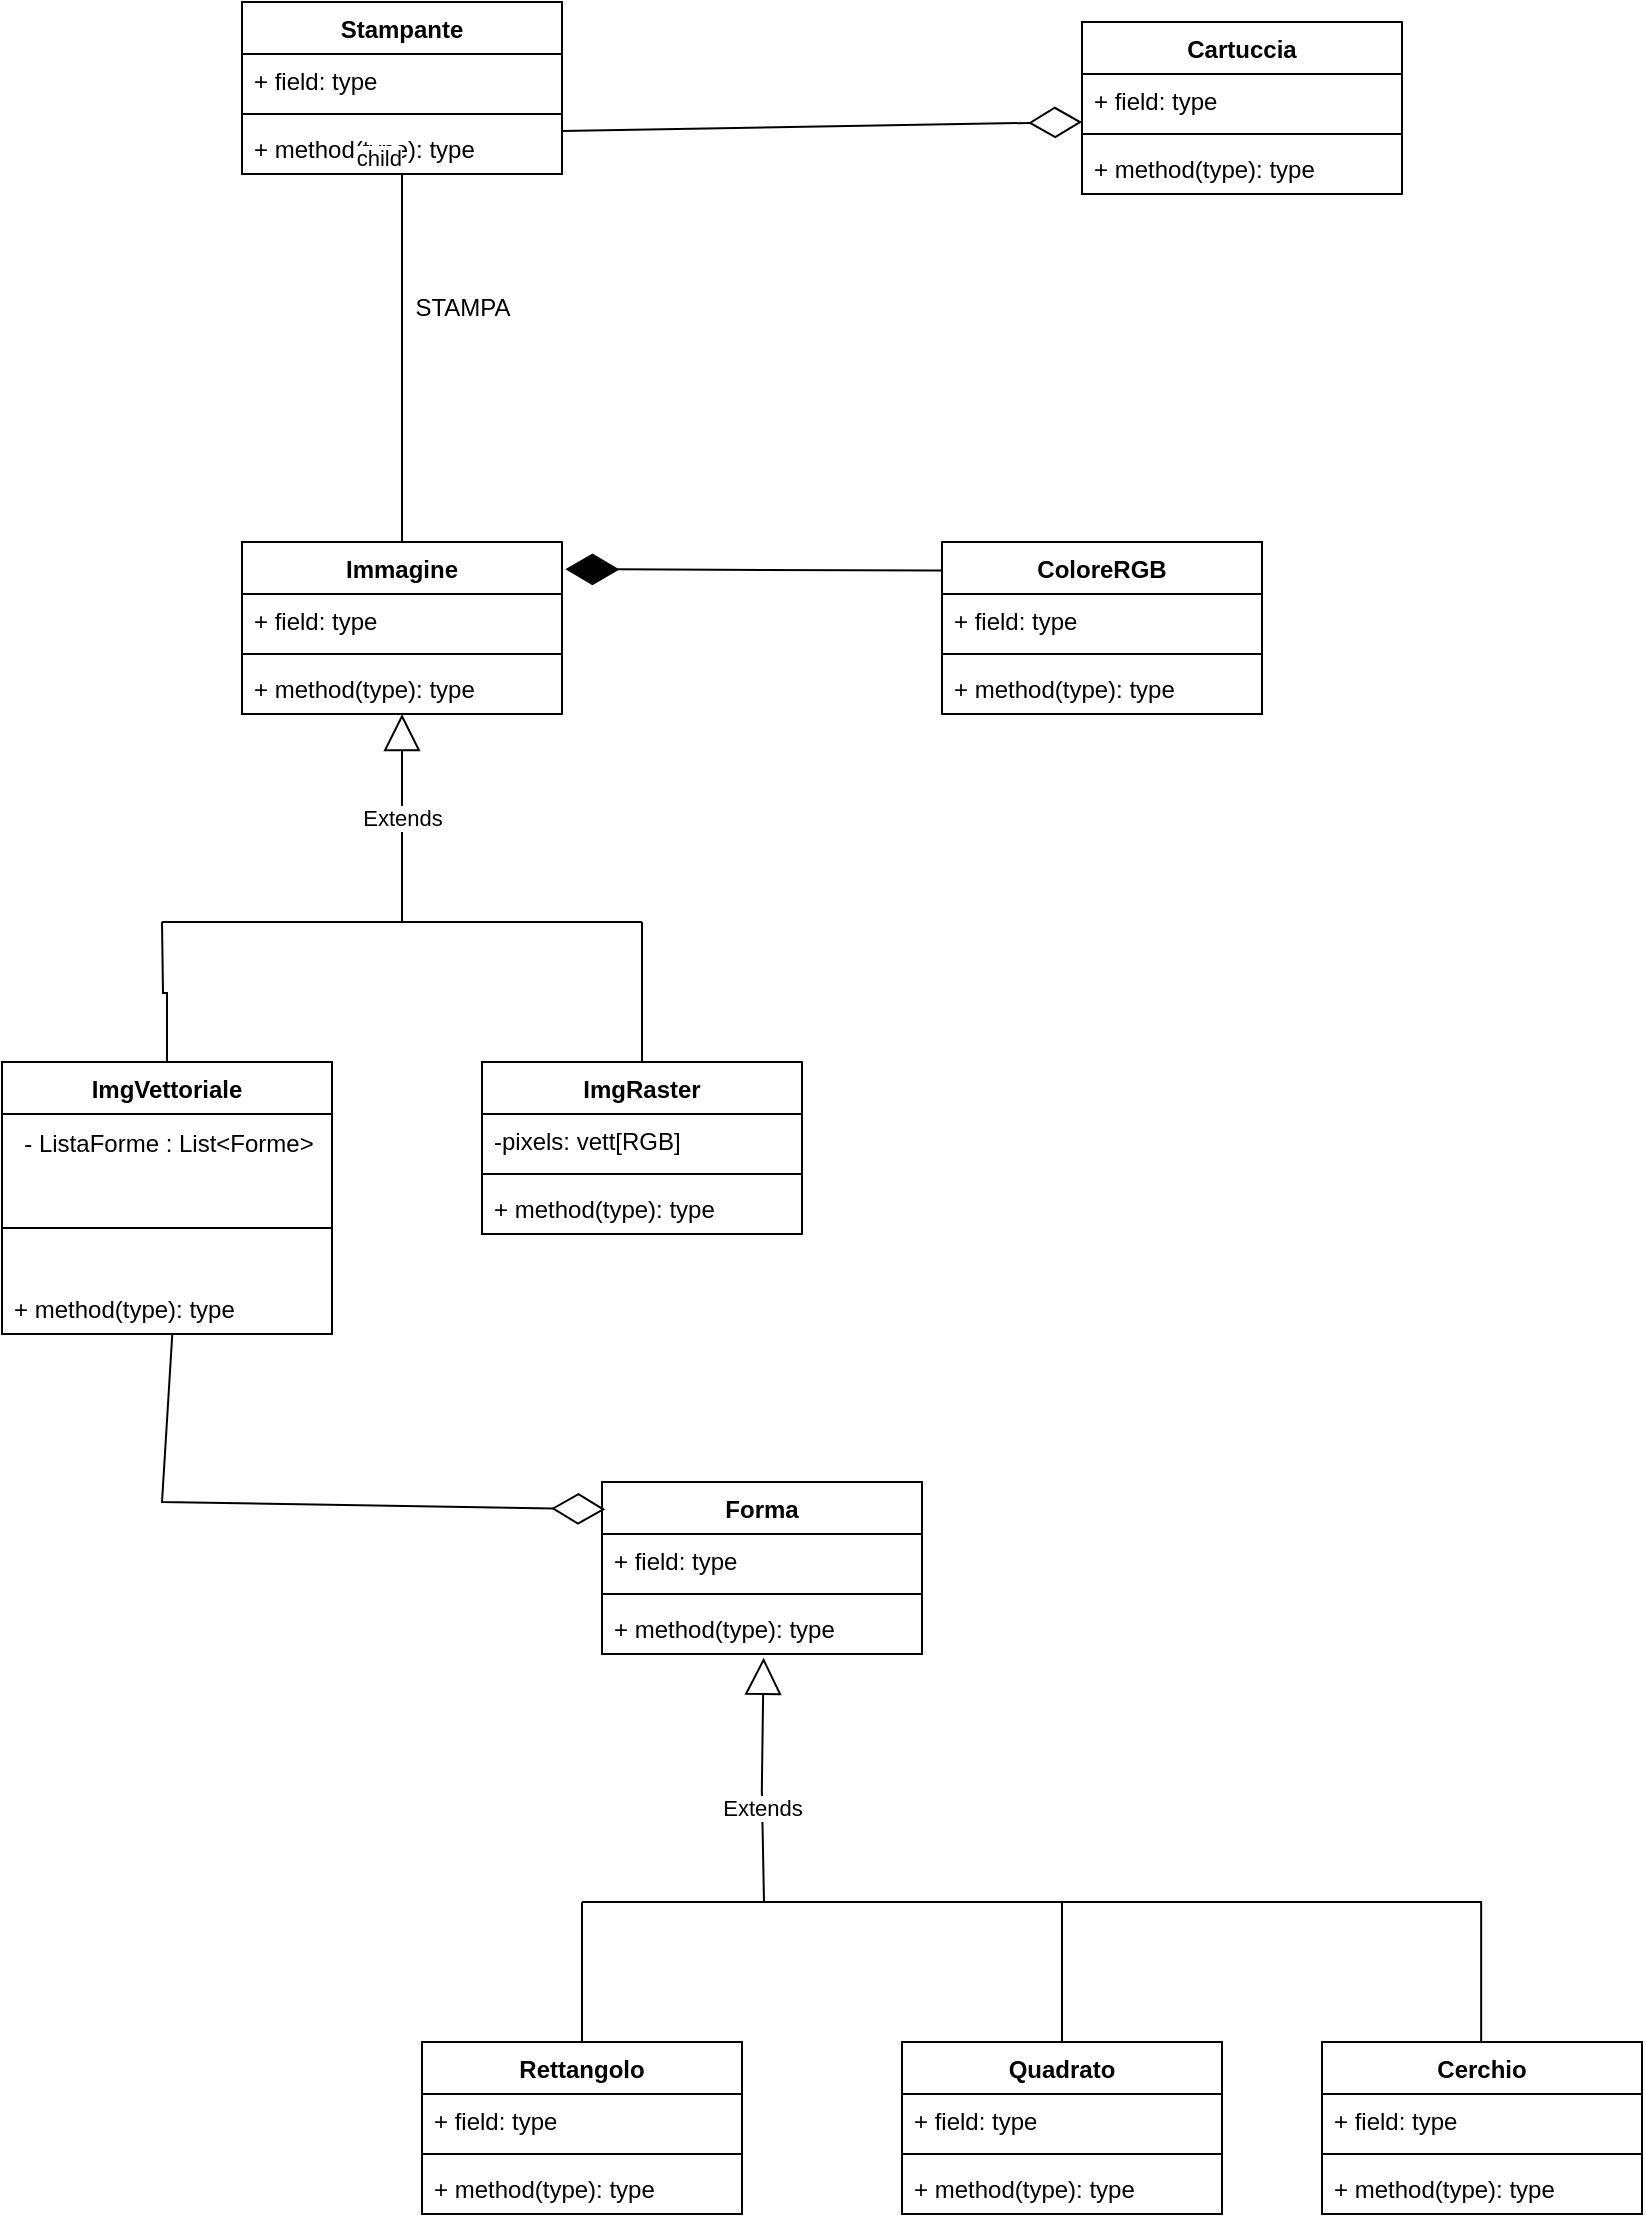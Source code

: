 <mxfile version="24.8.6">
  <diagram name="Page-1" id="iEpp4pIJr2IPqXk2whAf">
    <mxGraphModel dx="1362" dy="1895" grid="1" gridSize="10" guides="1" tooltips="1" connect="1" arrows="1" fold="1" page="1" pageScale="1" pageWidth="850" pageHeight="1100" math="0" shadow="0">
      <root>
        <mxCell id="0" />
        <mxCell id="1" parent="0" />
        <mxCell id="aYwpCSBuMugaWWlxwKVp-27" value="Immagine" style="swimlane;fontStyle=1;align=center;verticalAlign=top;childLayout=stackLayout;horizontal=1;startSize=26;horizontalStack=0;resizeParent=1;resizeParentMax=0;resizeLast=0;collapsible=1;marginBottom=0;whiteSpace=wrap;html=1;" parent="1" vertex="1">
          <mxGeometry x="160" y="90" width="160" height="86" as="geometry" />
        </mxCell>
        <mxCell id="aYwpCSBuMugaWWlxwKVp-28" value="+ field: type" style="text;strokeColor=none;fillColor=none;align=left;verticalAlign=top;spacingLeft=4;spacingRight=4;overflow=hidden;rotatable=0;points=[[0,0.5],[1,0.5]];portConstraint=eastwest;whiteSpace=wrap;html=1;" parent="aYwpCSBuMugaWWlxwKVp-27" vertex="1">
          <mxGeometry y="26" width="160" height="26" as="geometry" />
        </mxCell>
        <mxCell id="aYwpCSBuMugaWWlxwKVp-29" value="" style="line;strokeWidth=1;fillColor=none;align=left;verticalAlign=middle;spacingTop=-1;spacingLeft=3;spacingRight=3;rotatable=0;labelPosition=right;points=[];portConstraint=eastwest;strokeColor=inherit;" parent="aYwpCSBuMugaWWlxwKVp-27" vertex="1">
          <mxGeometry y="52" width="160" height="8" as="geometry" />
        </mxCell>
        <mxCell id="aYwpCSBuMugaWWlxwKVp-30" value="+ method(type): type" style="text;strokeColor=none;fillColor=none;align=left;verticalAlign=top;spacingLeft=4;spacingRight=4;overflow=hidden;rotatable=0;points=[[0,0.5],[1,0.5]];portConstraint=eastwest;whiteSpace=wrap;html=1;" parent="aYwpCSBuMugaWWlxwKVp-27" vertex="1">
          <mxGeometry y="60" width="160" height="26" as="geometry" />
        </mxCell>
        <mxCell id="aYwpCSBuMugaWWlxwKVp-35" value="Extends" style="endArrow=block;endSize=16;endFill=0;html=1;rounded=0;entryX=0.5;entryY=1;entryDx=0;entryDy=0;" parent="1" target="aYwpCSBuMugaWWlxwKVp-27" edge="1">
          <mxGeometry width="160" relative="1" as="geometry">
            <mxPoint x="240" y="280" as="sourcePoint" />
            <mxPoint x="500" y="260" as="targetPoint" />
          </mxGeometry>
        </mxCell>
        <mxCell id="aYwpCSBuMugaWWlxwKVp-36" value="ImgVettoriale" style="swimlane;fontStyle=1;align=center;verticalAlign=top;childLayout=stackLayout;horizontal=1;startSize=26;horizontalStack=0;resizeParent=1;resizeParentMax=0;resizeLast=0;collapsible=1;marginBottom=0;whiteSpace=wrap;html=1;" parent="1" vertex="1">
          <mxGeometry x="40" y="350" width="165" height="136" as="geometry">
            <mxRectangle x="40" y="350" width="110" height="30" as="alternateBounds" />
          </mxGeometry>
        </mxCell>
        <mxCell id="aYwpCSBuMugaWWlxwKVp-96" value="- ListaForme : List&amp;lt;Forme&amp;gt;" style="text;html=1;align=center;verticalAlign=middle;resizable=0;points=[];autosize=1;strokeColor=none;fillColor=none;" parent="aYwpCSBuMugaWWlxwKVp-36" vertex="1">
          <mxGeometry y="26" width="165" height="30" as="geometry" />
        </mxCell>
        <mxCell id="aYwpCSBuMugaWWlxwKVp-38" value="" style="line;strokeWidth=1;fillColor=none;align=left;verticalAlign=middle;spacingTop=-1;spacingLeft=3;spacingRight=3;rotatable=0;labelPosition=right;points=[];portConstraint=eastwest;strokeColor=inherit;" parent="aYwpCSBuMugaWWlxwKVp-36" vertex="1">
          <mxGeometry y="56" width="165" height="54" as="geometry" />
        </mxCell>
        <mxCell id="aYwpCSBuMugaWWlxwKVp-39" value="+ method(type): type" style="text;strokeColor=none;fillColor=none;align=left;verticalAlign=top;spacingLeft=4;spacingRight=4;overflow=hidden;rotatable=0;points=[[0,0.5],[1,0.5]];portConstraint=eastwest;whiteSpace=wrap;html=1;" parent="aYwpCSBuMugaWWlxwKVp-36" vertex="1">
          <mxGeometry y="110" width="165" height="26" as="geometry" />
        </mxCell>
        <mxCell id="aYwpCSBuMugaWWlxwKVp-40" value="ImgRaster" style="swimlane;fontStyle=1;align=center;verticalAlign=top;childLayout=stackLayout;horizontal=1;startSize=26;horizontalStack=0;resizeParent=1;resizeParentMax=0;resizeLast=0;collapsible=1;marginBottom=0;whiteSpace=wrap;html=1;strokeColor=#000000;" parent="1" vertex="1">
          <mxGeometry x="280" y="350" width="160" height="86" as="geometry" />
        </mxCell>
        <mxCell id="aYwpCSBuMugaWWlxwKVp-41" value="-pixels: vett[RGB]" style="text;strokeColor=none;fillColor=none;align=left;verticalAlign=top;spacingLeft=4;spacingRight=4;overflow=hidden;rotatable=0;points=[[0,0.5],[1,0.5]];portConstraint=eastwest;whiteSpace=wrap;html=1;" parent="aYwpCSBuMugaWWlxwKVp-40" vertex="1">
          <mxGeometry y="26" width="160" height="26" as="geometry" />
        </mxCell>
        <mxCell id="aYwpCSBuMugaWWlxwKVp-42" value="" style="line;strokeWidth=1;fillColor=none;align=left;verticalAlign=middle;spacingTop=-1;spacingLeft=3;spacingRight=3;rotatable=0;labelPosition=right;points=[];portConstraint=eastwest;strokeColor=inherit;" parent="aYwpCSBuMugaWWlxwKVp-40" vertex="1">
          <mxGeometry y="52" width="160" height="8" as="geometry" />
        </mxCell>
        <mxCell id="aYwpCSBuMugaWWlxwKVp-43" value="+ method(type): type" style="text;strokeColor=none;fillColor=none;align=left;verticalAlign=top;spacingLeft=4;spacingRight=4;overflow=hidden;rotatable=0;points=[[0,0.5],[1,0.5]];portConstraint=eastwest;whiteSpace=wrap;html=1;" parent="aYwpCSBuMugaWWlxwKVp-40" vertex="1">
          <mxGeometry y="60" width="160" height="26" as="geometry" />
        </mxCell>
        <mxCell id="aYwpCSBuMugaWWlxwKVp-47" value="" style="endArrow=none;html=1;edgeStyle=orthogonalEdgeStyle;rounded=0;" parent="1" edge="1">
          <mxGeometry relative="1" as="geometry">
            <mxPoint x="240" y="280" as="sourcePoint" />
            <mxPoint x="360" y="280" as="targetPoint" />
          </mxGeometry>
        </mxCell>
        <mxCell id="aYwpCSBuMugaWWlxwKVp-50" value="" style="endArrow=none;html=1;edgeStyle=orthogonalEdgeStyle;rounded=0;" parent="1" edge="1">
          <mxGeometry relative="1" as="geometry">
            <mxPoint x="120" y="280" as="sourcePoint" />
            <mxPoint x="240" y="280" as="targetPoint" />
          </mxGeometry>
        </mxCell>
        <mxCell id="aYwpCSBuMugaWWlxwKVp-51" value="" style="endArrow=none;html=1;edgeStyle=orthogonalEdgeStyle;rounded=0;exitX=0.5;exitY=0;exitDx=0;exitDy=0;" parent="1" source="aYwpCSBuMugaWWlxwKVp-40" edge="1">
          <mxGeometry relative="1" as="geometry">
            <mxPoint x="260" y="300" as="sourcePoint" />
            <mxPoint x="360" y="280" as="targetPoint" />
          </mxGeometry>
        </mxCell>
        <mxCell id="aYwpCSBuMugaWWlxwKVp-53" value="" style="endArrow=none;html=1;edgeStyle=orthogonalEdgeStyle;rounded=0;exitX=0.5;exitY=0;exitDx=0;exitDy=0;" parent="1" source="aYwpCSBuMugaWWlxwKVp-36" edge="1">
          <mxGeometry relative="1" as="geometry">
            <mxPoint x="240" y="360" as="sourcePoint" />
            <mxPoint x="120" y="280" as="targetPoint" />
          </mxGeometry>
        </mxCell>
        <mxCell id="aYwpCSBuMugaWWlxwKVp-67" value="&lt;div&gt;Forma&lt;/div&gt;&lt;div&gt;&lt;br&gt;&lt;/div&gt;" style="swimlane;fontStyle=1;align=center;verticalAlign=top;childLayout=stackLayout;horizontal=1;startSize=26;horizontalStack=0;resizeParent=1;resizeParentMax=0;resizeLast=0;collapsible=1;marginBottom=0;whiteSpace=wrap;html=1;" parent="1" vertex="1">
          <mxGeometry x="340" y="560" width="160" height="86" as="geometry" />
        </mxCell>
        <mxCell id="aYwpCSBuMugaWWlxwKVp-68" value="+ field: type" style="text;strokeColor=none;fillColor=none;align=left;verticalAlign=top;spacingLeft=4;spacingRight=4;overflow=hidden;rotatable=0;points=[[0,0.5],[1,0.5]];portConstraint=eastwest;whiteSpace=wrap;html=1;" parent="aYwpCSBuMugaWWlxwKVp-67" vertex="1">
          <mxGeometry y="26" width="160" height="26" as="geometry" />
        </mxCell>
        <mxCell id="aYwpCSBuMugaWWlxwKVp-69" value="" style="line;strokeWidth=1;fillColor=none;align=left;verticalAlign=middle;spacingTop=-1;spacingLeft=3;spacingRight=3;rotatable=0;labelPosition=right;points=[];portConstraint=eastwest;strokeColor=inherit;" parent="aYwpCSBuMugaWWlxwKVp-67" vertex="1">
          <mxGeometry y="52" width="160" height="8" as="geometry" />
        </mxCell>
        <mxCell id="aYwpCSBuMugaWWlxwKVp-70" value="+ method(type): type" style="text;strokeColor=none;fillColor=none;align=left;verticalAlign=top;spacingLeft=4;spacingRight=4;overflow=hidden;rotatable=0;points=[[0,0.5],[1,0.5]];portConstraint=eastwest;whiteSpace=wrap;html=1;" parent="aYwpCSBuMugaWWlxwKVp-67" vertex="1">
          <mxGeometry y="60" width="160" height="26" as="geometry" />
        </mxCell>
        <mxCell id="aYwpCSBuMugaWWlxwKVp-71" value="Extends" style="endArrow=block;endSize=16;endFill=0;html=1;rounded=0;entryX=0.505;entryY=1.071;entryDx=0;entryDy=0;entryPerimeter=0;" parent="1" target="aYwpCSBuMugaWWlxwKVp-70" edge="1">
          <mxGeometry x="-0.231" width="160" relative="1" as="geometry">
            <mxPoint x="421" y="770" as="sourcePoint" />
            <mxPoint x="420" y="690" as="targetPoint" />
            <Array as="points">
              <mxPoint x="419.92" y="714" />
            </Array>
            <mxPoint as="offset" />
          </mxGeometry>
        </mxCell>
        <mxCell id="aYwpCSBuMugaWWlxwKVp-72" value="Rettangolo" style="swimlane;fontStyle=1;align=center;verticalAlign=top;childLayout=stackLayout;horizontal=1;startSize=26;horizontalStack=0;resizeParent=1;resizeParentMax=0;resizeLast=0;collapsible=1;marginBottom=0;whiteSpace=wrap;html=1;" parent="1" vertex="1">
          <mxGeometry x="250" y="840" width="160" height="86" as="geometry" />
        </mxCell>
        <mxCell id="aYwpCSBuMugaWWlxwKVp-73" value="+ field: type" style="text;strokeColor=none;fillColor=none;align=left;verticalAlign=top;spacingLeft=4;spacingRight=4;overflow=hidden;rotatable=0;points=[[0,0.5],[1,0.5]];portConstraint=eastwest;whiteSpace=wrap;html=1;" parent="aYwpCSBuMugaWWlxwKVp-72" vertex="1">
          <mxGeometry y="26" width="160" height="26" as="geometry" />
        </mxCell>
        <mxCell id="aYwpCSBuMugaWWlxwKVp-74" value="" style="line;strokeWidth=1;fillColor=none;align=left;verticalAlign=middle;spacingTop=-1;spacingLeft=3;spacingRight=3;rotatable=0;labelPosition=right;points=[];portConstraint=eastwest;strokeColor=inherit;" parent="aYwpCSBuMugaWWlxwKVp-72" vertex="1">
          <mxGeometry y="52" width="160" height="8" as="geometry" />
        </mxCell>
        <mxCell id="aYwpCSBuMugaWWlxwKVp-75" value="+ method(type): type" style="text;strokeColor=none;fillColor=none;align=left;verticalAlign=top;spacingLeft=4;spacingRight=4;overflow=hidden;rotatable=0;points=[[0,0.5],[1,0.5]];portConstraint=eastwest;whiteSpace=wrap;html=1;" parent="aYwpCSBuMugaWWlxwKVp-72" vertex="1">
          <mxGeometry y="60" width="160" height="26" as="geometry" />
        </mxCell>
        <mxCell id="aYwpCSBuMugaWWlxwKVp-76" value="&lt;div&gt;Quadrato&lt;/div&gt;&lt;div&gt;&lt;br&gt;&lt;/div&gt;" style="swimlane;fontStyle=1;align=center;verticalAlign=top;childLayout=stackLayout;horizontal=1;startSize=26;horizontalStack=0;resizeParent=1;resizeParentMax=0;resizeLast=0;collapsible=1;marginBottom=0;whiteSpace=wrap;html=1;strokeColor=#000000;" parent="1" vertex="1">
          <mxGeometry x="490" y="840" width="160" height="86" as="geometry" />
        </mxCell>
        <mxCell id="aYwpCSBuMugaWWlxwKVp-77" value="+ field: type" style="text;strokeColor=none;fillColor=none;align=left;verticalAlign=top;spacingLeft=4;spacingRight=4;overflow=hidden;rotatable=0;points=[[0,0.5],[1,0.5]];portConstraint=eastwest;whiteSpace=wrap;html=1;" parent="aYwpCSBuMugaWWlxwKVp-76" vertex="1">
          <mxGeometry y="26" width="160" height="26" as="geometry" />
        </mxCell>
        <mxCell id="aYwpCSBuMugaWWlxwKVp-78" value="" style="line;strokeWidth=1;fillColor=none;align=left;verticalAlign=middle;spacingTop=-1;spacingLeft=3;spacingRight=3;rotatable=0;labelPosition=right;points=[];portConstraint=eastwest;strokeColor=inherit;" parent="aYwpCSBuMugaWWlxwKVp-76" vertex="1">
          <mxGeometry y="52" width="160" height="8" as="geometry" />
        </mxCell>
        <mxCell id="aYwpCSBuMugaWWlxwKVp-79" value="+ method(type): type" style="text;strokeColor=none;fillColor=none;align=left;verticalAlign=top;spacingLeft=4;spacingRight=4;overflow=hidden;rotatable=0;points=[[0,0.5],[1,0.5]];portConstraint=eastwest;whiteSpace=wrap;html=1;" parent="aYwpCSBuMugaWWlxwKVp-76" vertex="1">
          <mxGeometry y="60" width="160" height="26" as="geometry" />
        </mxCell>
        <mxCell id="aYwpCSBuMugaWWlxwKVp-80" value="" style="endArrow=none;html=1;edgeStyle=orthogonalEdgeStyle;rounded=0;" parent="1" edge="1">
          <mxGeometry relative="1" as="geometry">
            <mxPoint x="450" y="770" as="sourcePoint" />
            <mxPoint x="570" y="770" as="targetPoint" />
          </mxGeometry>
        </mxCell>
        <mxCell id="aYwpCSBuMugaWWlxwKVp-81" value="" style="endArrow=none;html=1;edgeStyle=orthogonalEdgeStyle;rounded=0;" parent="1" edge="1">
          <mxGeometry relative="1" as="geometry">
            <mxPoint x="330" y="770" as="sourcePoint" />
            <mxPoint x="450" y="770" as="targetPoint" />
          </mxGeometry>
        </mxCell>
        <mxCell id="aYwpCSBuMugaWWlxwKVp-82" value="" style="endArrow=none;html=1;edgeStyle=orthogonalEdgeStyle;rounded=0;exitX=0.5;exitY=0;exitDx=0;exitDy=0;" parent="1" source="aYwpCSBuMugaWWlxwKVp-76" edge="1">
          <mxGeometry relative="1" as="geometry">
            <mxPoint x="470" y="790" as="sourcePoint" />
            <mxPoint x="570" y="770" as="targetPoint" />
          </mxGeometry>
        </mxCell>
        <mxCell id="aYwpCSBuMugaWWlxwKVp-83" value="" style="endArrow=none;html=1;edgeStyle=orthogonalEdgeStyle;rounded=0;exitX=0.5;exitY=0;exitDx=0;exitDy=0;" parent="1" source="aYwpCSBuMugaWWlxwKVp-72" edge="1">
          <mxGeometry relative="1" as="geometry">
            <mxPoint x="450" y="850" as="sourcePoint" />
            <mxPoint x="330" y="770" as="targetPoint" />
          </mxGeometry>
        </mxCell>
        <mxCell id="aYwpCSBuMugaWWlxwKVp-84" value="&lt;div&gt;Cerchio&lt;/div&gt;&lt;div&gt;&lt;br&gt;&lt;/div&gt;" style="swimlane;fontStyle=1;align=center;verticalAlign=top;childLayout=stackLayout;horizontal=1;startSize=26;horizontalStack=0;resizeParent=1;resizeParentMax=0;resizeLast=0;collapsible=1;marginBottom=0;whiteSpace=wrap;html=1;strokeColor=#000000;" parent="1" vertex="1">
          <mxGeometry x="700" y="840" width="160" height="86" as="geometry" />
        </mxCell>
        <mxCell id="aYwpCSBuMugaWWlxwKVp-85" value="+ field: type" style="text;strokeColor=none;fillColor=none;align=left;verticalAlign=top;spacingLeft=4;spacingRight=4;overflow=hidden;rotatable=0;points=[[0,0.5],[1,0.5]];portConstraint=eastwest;whiteSpace=wrap;html=1;" parent="aYwpCSBuMugaWWlxwKVp-84" vertex="1">
          <mxGeometry y="26" width="160" height="26" as="geometry" />
        </mxCell>
        <mxCell id="aYwpCSBuMugaWWlxwKVp-86" value="" style="line;strokeWidth=1;fillColor=none;align=left;verticalAlign=middle;spacingTop=-1;spacingLeft=3;spacingRight=3;rotatable=0;labelPosition=right;points=[];portConstraint=eastwest;strokeColor=inherit;" parent="aYwpCSBuMugaWWlxwKVp-84" vertex="1">
          <mxGeometry y="52" width="160" height="8" as="geometry" />
        </mxCell>
        <mxCell id="aYwpCSBuMugaWWlxwKVp-87" value="+ method(type): type" style="text;strokeColor=none;fillColor=none;align=left;verticalAlign=top;spacingLeft=4;spacingRight=4;overflow=hidden;rotatable=0;points=[[0,0.5],[1,0.5]];portConstraint=eastwest;whiteSpace=wrap;html=1;" parent="aYwpCSBuMugaWWlxwKVp-84" vertex="1">
          <mxGeometry y="60" width="160" height="26" as="geometry" />
        </mxCell>
        <mxCell id="aYwpCSBuMugaWWlxwKVp-88" value="" style="endArrow=none;html=1;edgeStyle=orthogonalEdgeStyle;rounded=0;exitX=0.5;exitY=0;exitDx=0;exitDy=0;" parent="1" edge="1">
          <mxGeometry relative="1" as="geometry">
            <mxPoint x="779.58" y="840" as="sourcePoint" />
            <mxPoint x="779.58" y="770" as="targetPoint" />
          </mxGeometry>
        </mxCell>
        <mxCell id="aYwpCSBuMugaWWlxwKVp-89" value="" style="endArrow=none;html=1;edgeStyle=orthogonalEdgeStyle;rounded=0;" parent="1" edge="1">
          <mxGeometry relative="1" as="geometry">
            <mxPoint x="570" y="770" as="sourcePoint" />
            <mxPoint x="780" y="770" as="targetPoint" />
          </mxGeometry>
        </mxCell>
        <mxCell id="aYwpCSBuMugaWWlxwKVp-90" value="" style="endArrow=diamondThin;endFill=0;endSize=24;html=1;rounded=0;exitX=0.516;exitY=1.006;exitDx=0;exitDy=0;exitPerimeter=0;entryX=0.01;entryY=0.159;entryDx=0;entryDy=0;entryPerimeter=0;" parent="1" source="aYwpCSBuMugaWWlxwKVp-39" target="aYwpCSBuMugaWWlxwKVp-67" edge="1">
          <mxGeometry width="160" relative="1" as="geometry">
            <mxPoint x="120.0" y="436.0" as="sourcePoint" />
            <mxPoint x="259.2" y="644.28" as="targetPoint" />
            <Array as="points">
              <mxPoint x="120" y="570" />
            </Array>
          </mxGeometry>
        </mxCell>
        <mxCell id="aYwpCSBuMugaWWlxwKVp-91" value="&lt;div&gt;ColoreRGB&lt;/div&gt;&lt;div&gt;&lt;br&gt;&lt;/div&gt;" style="swimlane;fontStyle=1;align=center;verticalAlign=top;childLayout=stackLayout;horizontal=1;startSize=26;horizontalStack=0;resizeParent=1;resizeParentMax=0;resizeLast=0;collapsible=1;marginBottom=0;whiteSpace=wrap;html=1;" parent="1" vertex="1">
          <mxGeometry x="510" y="90" width="160" height="86" as="geometry" />
        </mxCell>
        <mxCell id="aYwpCSBuMugaWWlxwKVp-92" value="+ field: type" style="text;strokeColor=none;fillColor=none;align=left;verticalAlign=top;spacingLeft=4;spacingRight=4;overflow=hidden;rotatable=0;points=[[0,0.5],[1,0.5]];portConstraint=eastwest;whiteSpace=wrap;html=1;" parent="aYwpCSBuMugaWWlxwKVp-91" vertex="1">
          <mxGeometry y="26" width="160" height="26" as="geometry" />
        </mxCell>
        <mxCell id="aYwpCSBuMugaWWlxwKVp-93" value="" style="line;strokeWidth=1;fillColor=none;align=left;verticalAlign=middle;spacingTop=-1;spacingLeft=3;spacingRight=3;rotatable=0;labelPosition=right;points=[];portConstraint=eastwest;strokeColor=inherit;" parent="aYwpCSBuMugaWWlxwKVp-91" vertex="1">
          <mxGeometry y="52" width="160" height="8" as="geometry" />
        </mxCell>
        <mxCell id="aYwpCSBuMugaWWlxwKVp-94" value="+ method(type): type" style="text;strokeColor=none;fillColor=none;align=left;verticalAlign=top;spacingLeft=4;spacingRight=4;overflow=hidden;rotatable=0;points=[[0,0.5],[1,0.5]];portConstraint=eastwest;whiteSpace=wrap;html=1;" parent="aYwpCSBuMugaWWlxwKVp-91" vertex="1">
          <mxGeometry y="60" width="160" height="26" as="geometry" />
        </mxCell>
        <mxCell id="aYwpCSBuMugaWWlxwKVp-98" value="" style="endArrow=diamondThin;endFill=1;endSize=24;html=1;rounded=0;entryX=1.011;entryY=0.158;entryDx=0;entryDy=0;entryPerimeter=0;exitX=0;exitY=0.166;exitDx=0;exitDy=0;exitPerimeter=0;" parent="1" source="aYwpCSBuMugaWWlxwKVp-91" target="aYwpCSBuMugaWWlxwKVp-27" edge="1">
          <mxGeometry width="160" relative="1" as="geometry">
            <mxPoint x="420" y="70" as="sourcePoint" />
            <mxPoint x="490" y="140" as="targetPoint" />
            <Array as="points" />
          </mxGeometry>
        </mxCell>
        <mxCell id="aYwpCSBuMugaWWlxwKVp-99" value="Stampante" style="swimlane;fontStyle=1;align=center;verticalAlign=top;childLayout=stackLayout;horizontal=1;startSize=26;horizontalStack=0;resizeParent=1;resizeParentMax=0;resizeLast=0;collapsible=1;marginBottom=0;whiteSpace=wrap;html=1;" parent="1" vertex="1">
          <mxGeometry x="160" y="-180" width="160" height="86" as="geometry" />
        </mxCell>
        <mxCell id="aYwpCSBuMugaWWlxwKVp-100" value="+ field: type" style="text;strokeColor=none;fillColor=none;align=left;verticalAlign=top;spacingLeft=4;spacingRight=4;overflow=hidden;rotatable=0;points=[[0,0.5],[1,0.5]];portConstraint=eastwest;whiteSpace=wrap;html=1;" parent="aYwpCSBuMugaWWlxwKVp-99" vertex="1">
          <mxGeometry y="26" width="160" height="26" as="geometry" />
        </mxCell>
        <mxCell id="aYwpCSBuMugaWWlxwKVp-101" value="" style="line;strokeWidth=1;fillColor=none;align=left;verticalAlign=middle;spacingTop=-1;spacingLeft=3;spacingRight=3;rotatable=0;labelPosition=right;points=[];portConstraint=eastwest;strokeColor=inherit;" parent="aYwpCSBuMugaWWlxwKVp-99" vertex="1">
          <mxGeometry y="52" width="160" height="8" as="geometry" />
        </mxCell>
        <mxCell id="aYwpCSBuMugaWWlxwKVp-102" value="+ method(type): type" style="text;strokeColor=none;fillColor=none;align=left;verticalAlign=top;spacingLeft=4;spacingRight=4;overflow=hidden;rotatable=0;points=[[0,0.5],[1,0.5]];portConstraint=eastwest;whiteSpace=wrap;html=1;" parent="aYwpCSBuMugaWWlxwKVp-99" vertex="1">
          <mxGeometry y="60" width="160" height="26" as="geometry" />
        </mxCell>
        <mxCell id="WL2dY9vSRerYhjXcwZuo-2" value="" style="endArrow=none;html=1;edgeStyle=orthogonalEdgeStyle;rounded=0;entryX=0.5;entryY=1;entryDx=0;entryDy=0;exitX=0.5;exitY=0;exitDx=0;exitDy=0;" edge="1" parent="1" source="aYwpCSBuMugaWWlxwKVp-27" target="aYwpCSBuMugaWWlxwKVp-99">
          <mxGeometry relative="1" as="geometry">
            <mxPoint x="150" as="sourcePoint" />
            <mxPoint x="310" as="targetPoint" />
          </mxGeometry>
        </mxCell>
        <mxCell id="WL2dY9vSRerYhjXcwZuo-4" value="child" style="edgeLabel;resizable=0;html=1;align=right;verticalAlign=bottom;" connectable="0" vertex="1" parent="WL2dY9vSRerYhjXcwZuo-2">
          <mxGeometry x="1" relative="1" as="geometry" />
        </mxCell>
        <mxCell id="WL2dY9vSRerYhjXcwZuo-5" value="&lt;div&gt;STAMPA&lt;/div&gt;&lt;div&gt;&lt;br&gt;&lt;/div&gt;" style="text;html=1;align=center;verticalAlign=middle;resizable=0;points=[];autosize=1;strokeColor=none;fillColor=none;" vertex="1" parent="1">
          <mxGeometry x="235" y="-40" width="70" height="40" as="geometry" />
        </mxCell>
        <mxCell id="WL2dY9vSRerYhjXcwZuo-6" value="Cartuccia" style="swimlane;fontStyle=1;align=center;verticalAlign=top;childLayout=stackLayout;horizontal=1;startSize=26;horizontalStack=0;resizeParent=1;resizeParentMax=0;resizeLast=0;collapsible=1;marginBottom=0;whiteSpace=wrap;html=1;" vertex="1" parent="1">
          <mxGeometry x="580" y="-170" width="160" height="86" as="geometry" />
        </mxCell>
        <mxCell id="WL2dY9vSRerYhjXcwZuo-7" value="+ field: type" style="text;strokeColor=none;fillColor=none;align=left;verticalAlign=top;spacingLeft=4;spacingRight=4;overflow=hidden;rotatable=0;points=[[0,0.5],[1,0.5]];portConstraint=eastwest;whiteSpace=wrap;html=1;" vertex="1" parent="WL2dY9vSRerYhjXcwZuo-6">
          <mxGeometry y="26" width="160" height="26" as="geometry" />
        </mxCell>
        <mxCell id="WL2dY9vSRerYhjXcwZuo-8" value="" style="line;strokeWidth=1;fillColor=none;align=left;verticalAlign=middle;spacingTop=-1;spacingLeft=3;spacingRight=3;rotatable=0;labelPosition=right;points=[];portConstraint=eastwest;strokeColor=inherit;" vertex="1" parent="WL2dY9vSRerYhjXcwZuo-6">
          <mxGeometry y="52" width="160" height="8" as="geometry" />
        </mxCell>
        <mxCell id="WL2dY9vSRerYhjXcwZuo-9" value="+ method(type): type" style="text;strokeColor=none;fillColor=none;align=left;verticalAlign=top;spacingLeft=4;spacingRight=4;overflow=hidden;rotatable=0;points=[[0,0.5],[1,0.5]];portConstraint=eastwest;whiteSpace=wrap;html=1;" vertex="1" parent="WL2dY9vSRerYhjXcwZuo-6">
          <mxGeometry y="60" width="160" height="26" as="geometry" />
        </mxCell>
        <mxCell id="WL2dY9vSRerYhjXcwZuo-10" value="" style="endArrow=diamondThin;endFill=0;endSize=24;html=1;rounded=0;exitX=1;exitY=0.75;exitDx=0;exitDy=0;entryX=0;entryY=0.923;entryDx=0;entryDy=0;entryPerimeter=0;" edge="1" parent="1" source="aYwpCSBuMugaWWlxwKVp-99" target="WL2dY9vSRerYhjXcwZuo-7">
          <mxGeometry width="160" relative="1" as="geometry">
            <mxPoint x="620" y="80" as="sourcePoint" />
            <mxPoint x="780" y="80" as="targetPoint" />
            <Array as="points" />
          </mxGeometry>
        </mxCell>
      </root>
    </mxGraphModel>
  </diagram>
</mxfile>
